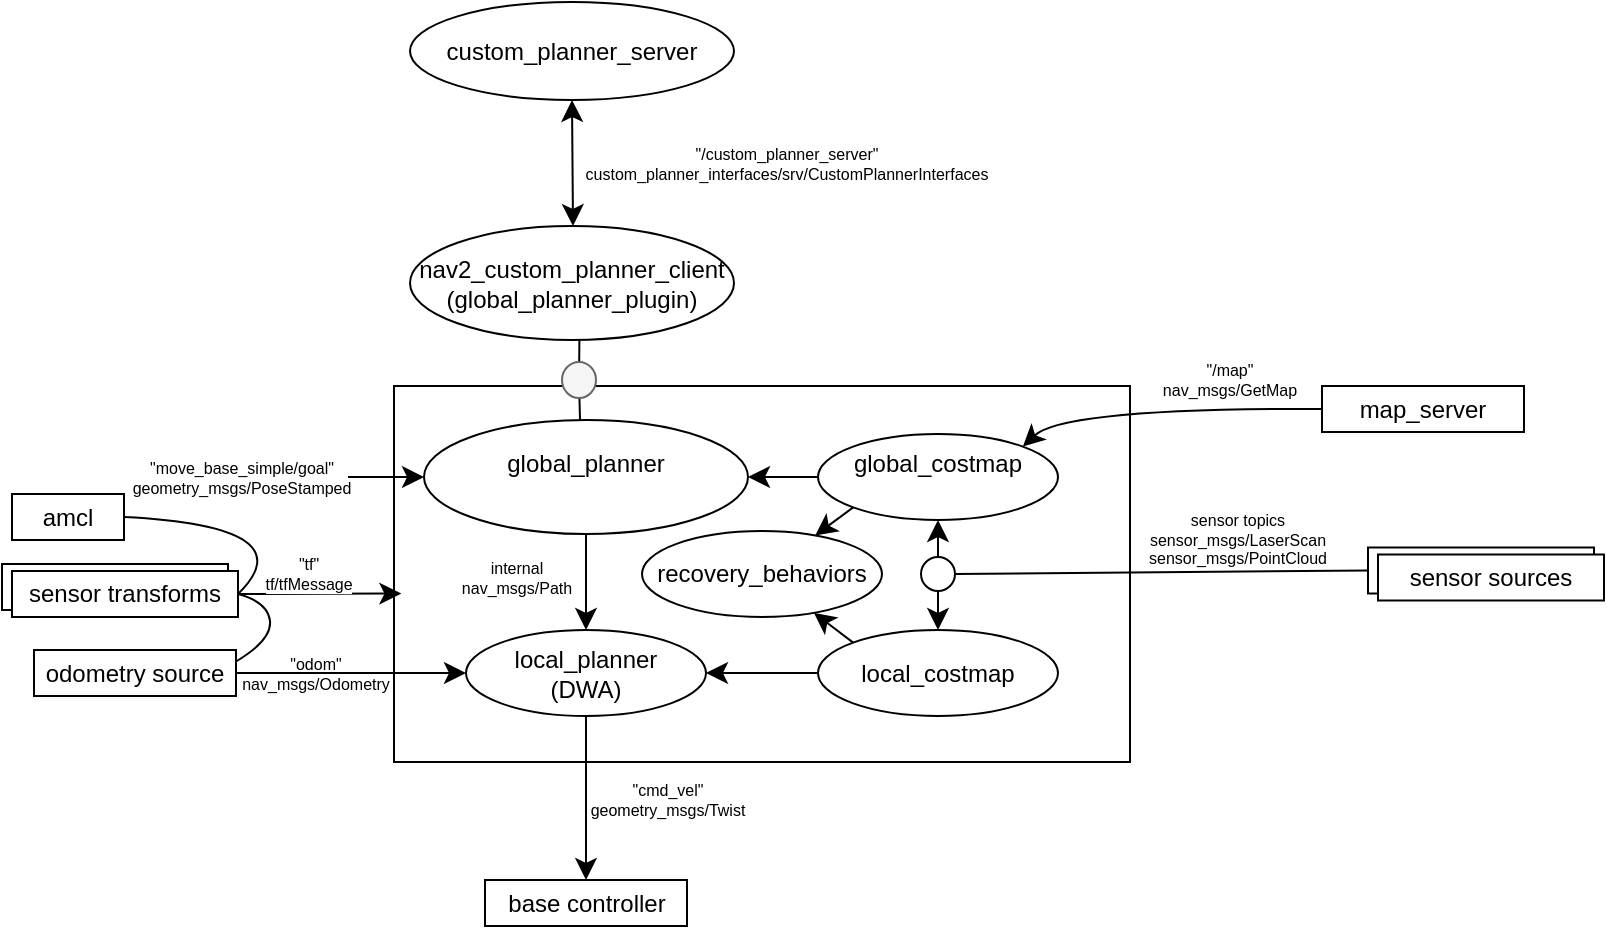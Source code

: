 <mxfile version="24.2.8" type="device">
  <diagram name="Page-1" id="h0oFKHPBlxJ2JizImdTO">
    <mxGraphModel dx="1192" dy="1583" grid="0" gridSize="10" guides="1" tooltips="1" connect="1" arrows="1" fold="1" page="0" pageScale="1" pageWidth="827" pageHeight="1169" math="0" shadow="0">
      <root>
        <mxCell id="0" />
        <mxCell id="1" parent="0" />
        <mxCell id="dBu7EsXMwN8Nj1eIq-Uy-84" value="" style="rounded=0;whiteSpace=wrap;html=1;" vertex="1" parent="1">
          <mxGeometry x="-338" y="110" width="113" height="23" as="geometry" />
        </mxCell>
        <mxCell id="dBu7EsXMwN8Nj1eIq-Uy-51" value="" style="rounded=0;whiteSpace=wrap;html=1;" vertex="1" parent="1">
          <mxGeometry x="-142" y="21" width="368" height="188" as="geometry" />
        </mxCell>
        <mxCell id="dBu7EsXMwN8Nj1eIq-Uy-67" style="edgeStyle=none;curved=1;rounded=0;orthogonalLoop=1;jettySize=auto;html=1;exitX=0.5;exitY=1;exitDx=0;exitDy=0;fontSize=12;startSize=8;endSize=8;" edge="1" parent="1" source="dBu7EsXMwN8Nj1eIq-Uy-52" target="dBu7EsXMwN8Nj1eIq-Uy-53">
          <mxGeometry relative="1" as="geometry" />
        </mxCell>
        <mxCell id="dBu7EsXMwN8Nj1eIq-Uy-52" value="&lt;div&gt;global_planner&lt;/div&gt;&lt;div&gt;&lt;br&gt;&lt;/div&gt;" style="ellipse;whiteSpace=wrap;html=1;" vertex="1" parent="1">
          <mxGeometry x="-127" y="38" width="162" height="57" as="geometry" />
        </mxCell>
        <mxCell id="dBu7EsXMwN8Nj1eIq-Uy-73" style="edgeStyle=none;curved=1;rounded=0;orthogonalLoop=1;jettySize=auto;html=1;exitX=0.5;exitY=1;exitDx=0;exitDy=0;fontSize=12;startSize=8;endSize=8;" edge="1" parent="1" source="dBu7EsXMwN8Nj1eIq-Uy-53" target="dBu7EsXMwN8Nj1eIq-Uy-72">
          <mxGeometry relative="1" as="geometry" />
        </mxCell>
        <mxCell id="dBu7EsXMwN8Nj1eIq-Uy-53" value="&lt;div&gt;local_planner&lt;/div&gt;&lt;div&gt;(DWA)&lt;br&gt;&lt;/div&gt;" style="ellipse;whiteSpace=wrap;html=1;" vertex="1" parent="1">
          <mxGeometry x="-106" y="143" width="120" height="43" as="geometry" />
        </mxCell>
        <mxCell id="dBu7EsXMwN8Nj1eIq-Uy-75" style="edgeStyle=none;curved=1;rounded=0;orthogonalLoop=1;jettySize=auto;html=1;exitX=0;exitY=0.5;exitDx=0;exitDy=0;fontSize=12;startSize=8;endSize=8;" edge="1" parent="1" source="dBu7EsXMwN8Nj1eIq-Uy-54" target="dBu7EsXMwN8Nj1eIq-Uy-53">
          <mxGeometry relative="1" as="geometry" />
        </mxCell>
        <mxCell id="dBu7EsXMwN8Nj1eIq-Uy-76" style="edgeStyle=none;curved=1;rounded=0;orthogonalLoop=1;jettySize=auto;html=1;exitX=0;exitY=0;exitDx=0;exitDy=0;fontSize=12;startSize=8;endSize=8;" edge="1" parent="1" source="dBu7EsXMwN8Nj1eIq-Uy-54" target="dBu7EsXMwN8Nj1eIq-Uy-55">
          <mxGeometry relative="1" as="geometry" />
        </mxCell>
        <mxCell id="dBu7EsXMwN8Nj1eIq-Uy-54" value="local_costmap" style="ellipse;whiteSpace=wrap;html=1;" vertex="1" parent="1">
          <mxGeometry x="70" y="143" width="120" height="43" as="geometry" />
        </mxCell>
        <mxCell id="dBu7EsXMwN8Nj1eIq-Uy-55" value="recovery_behaviors" style="ellipse;whiteSpace=wrap;html=1;" vertex="1" parent="1">
          <mxGeometry x="-18" y="93.5" width="120" height="43" as="geometry" />
        </mxCell>
        <mxCell id="dBu7EsXMwN8Nj1eIq-Uy-77" style="edgeStyle=none;curved=1;rounded=0;orthogonalLoop=1;jettySize=auto;html=1;exitX=0;exitY=1;exitDx=0;exitDy=0;fontSize=12;startSize=8;endSize=8;" edge="1" parent="1" source="dBu7EsXMwN8Nj1eIq-Uy-56" target="dBu7EsXMwN8Nj1eIq-Uy-55">
          <mxGeometry relative="1" as="geometry" />
        </mxCell>
        <mxCell id="dBu7EsXMwN8Nj1eIq-Uy-78" style="edgeStyle=none;curved=1;rounded=0;orthogonalLoop=1;jettySize=auto;html=1;exitX=0.5;exitY=1;exitDx=0;exitDy=0;fontSize=12;startSize=8;endSize=8;startArrow=none;startFill=0;" edge="1" parent="1" source="dBu7EsXMwN8Nj1eIq-Uy-91" target="dBu7EsXMwN8Nj1eIq-Uy-54">
          <mxGeometry relative="1" as="geometry" />
        </mxCell>
        <mxCell id="dBu7EsXMwN8Nj1eIq-Uy-82" style="edgeStyle=none;curved=1;rounded=0;orthogonalLoop=1;jettySize=auto;html=1;exitX=0;exitY=0.5;exitDx=0;exitDy=0;entryX=1;entryY=0.5;entryDx=0;entryDy=0;fontSize=12;startSize=8;endSize=8;" edge="1" parent="1" source="dBu7EsXMwN8Nj1eIq-Uy-56" target="dBu7EsXMwN8Nj1eIq-Uy-52">
          <mxGeometry relative="1" as="geometry" />
        </mxCell>
        <mxCell id="dBu7EsXMwN8Nj1eIq-Uy-56" value="&lt;div&gt;global_costmap&lt;/div&gt;&lt;div&gt;&lt;br&gt;&lt;/div&gt;" style="ellipse;whiteSpace=wrap;html=1;" vertex="1" parent="1">
          <mxGeometry x="70" y="45" width="120" height="43" as="geometry" />
        </mxCell>
        <mxCell id="dBu7EsXMwN8Nj1eIq-Uy-57" value="" style="endArrow=none;html=1;rounded=0;fontSize=12;startSize=8;endSize=8;curved=1;" edge="1" parent="1" source="dBu7EsXMwN8Nj1eIq-Uy-62">
          <mxGeometry width="50" height="50" relative="1" as="geometry">
            <mxPoint x="-49" y="38" as="sourcePoint" />
            <mxPoint x="-49" y="-30" as="targetPoint" />
          </mxGeometry>
        </mxCell>
        <mxCell id="dBu7EsXMwN8Nj1eIq-Uy-58" value="&lt;div&gt;nav2_custom_planner_client&lt;/div&gt;&lt;div&gt;(global_planner_plugin)&lt;br&gt;&lt;/div&gt;" style="ellipse;whiteSpace=wrap;html=1;" vertex="1" parent="1">
          <mxGeometry x="-134" y="-59" width="162" height="57" as="geometry" />
        </mxCell>
        <mxCell id="dBu7EsXMwN8Nj1eIq-Uy-59" value="" style="endArrow=classic;startArrow=classic;html=1;rounded=0;fontSize=12;startSize=8;endSize=8;curved=1;entryX=0.5;entryY=1;entryDx=0;entryDy=0;" edge="1" parent="1" target="dBu7EsXMwN8Nj1eIq-Uy-60">
          <mxGeometry width="50" height="50" relative="1" as="geometry">
            <mxPoint x="-52.5" y="-59" as="sourcePoint" />
            <mxPoint x="-55" y="-114" as="targetPoint" />
          </mxGeometry>
        </mxCell>
        <mxCell id="dBu7EsXMwN8Nj1eIq-Uy-60" value="custom_planner_server" style="ellipse;whiteSpace=wrap;html=1;" vertex="1" parent="1">
          <mxGeometry x="-134" y="-171" width="162" height="49" as="geometry" />
        </mxCell>
        <mxCell id="dBu7EsXMwN8Nj1eIq-Uy-61" value="&lt;div align=&quot;center&quot; style=&quot;line-height: 40%;&quot;&gt;&lt;font style=&quot;font-size: 8px;&quot;&gt;&quot;/custom_planner_server&quot;&lt;/font&gt;&lt;/div&gt;&lt;div align=&quot;center&quot; style=&quot;line-height: 40%;&quot;&gt;&lt;font style=&quot;font-size: 8px;&quot;&gt;custom_planner_interfaces/srv/CustomPlannerInterfaces&lt;br&gt;&lt;/font&gt;&lt;/div&gt;" style="text;html=1;align=center;verticalAlign=middle;whiteSpace=wrap;rounded=0;fontSize=16;" vertex="1" parent="1">
          <mxGeometry x="-50" y="-112" width="209" height="42" as="geometry" />
        </mxCell>
        <mxCell id="dBu7EsXMwN8Nj1eIq-Uy-63" value="" style="endArrow=none;html=1;rounded=0;fontSize=12;startSize=8;endSize=8;curved=1;" edge="1" parent="1" target="dBu7EsXMwN8Nj1eIq-Uy-62">
          <mxGeometry width="50" height="50" relative="1" as="geometry">
            <mxPoint x="-49" y="38" as="sourcePoint" />
            <mxPoint x="-49" y="-30" as="targetPoint" />
          </mxGeometry>
        </mxCell>
        <mxCell id="dBu7EsXMwN8Nj1eIq-Uy-62" value="" style="ellipse;whiteSpace=wrap;html=1;fillColor=#f5f5f5;strokeColor=#666666;fontColor=#333333;" vertex="1" parent="1">
          <mxGeometry x="-58" y="9" width="17" height="18" as="geometry" />
        </mxCell>
        <mxCell id="dBu7EsXMwN8Nj1eIq-Uy-66" style="edgeStyle=none;curved=1;rounded=0;orthogonalLoop=1;jettySize=auto;html=1;exitX=1;exitY=0.5;exitDx=0;exitDy=0;entryX=0;entryY=0.5;entryDx=0;entryDy=0;fontSize=12;startSize=8;endSize=8;" edge="1" parent="1" source="dBu7EsXMwN8Nj1eIq-Uy-65" target="dBu7EsXMwN8Nj1eIq-Uy-52">
          <mxGeometry relative="1" as="geometry" />
        </mxCell>
        <mxCell id="dBu7EsXMwN8Nj1eIq-Uy-65" value="&lt;div style=&quot;font-size: 8px;&quot;&gt;&lt;font style=&quot;font-size: 8px;&quot;&gt;&quot;move_base_simple/goal&quot;&lt;/font&gt;&lt;/div&gt;&lt;div style=&quot;font-size: 8px;&quot;&gt;&lt;font style=&quot;font-size: 8px;&quot;&gt;geometry_msgs/PoseStamped&lt;br&gt;&lt;/font&gt;&lt;/div&gt;" style="text;html=1;align=center;verticalAlign=middle;whiteSpace=wrap;rounded=0;fontSize=16;" vertex="1" parent="1">
          <mxGeometry x="-271" y="51.5" width="106" height="30" as="geometry" />
        </mxCell>
        <mxCell id="dBu7EsXMwN8Nj1eIq-Uy-68" value="&lt;div style=&quot;font-size: 8px;&quot;&gt;&lt;font style=&quot;font-size: 8px;&quot;&gt;internal&lt;/font&gt;&lt;/div&gt;&lt;div style=&quot;font-size: 8px;&quot;&gt;&lt;font style=&quot;font-size: 8px;&quot;&gt;nav_msgs/Path&lt;br&gt;&lt;/font&gt;&lt;/div&gt;" style="text;html=1;align=center;verticalAlign=middle;whiteSpace=wrap;rounded=0;fontSize=16;" vertex="1" parent="1">
          <mxGeometry x="-111" y="98" width="61" height="38" as="geometry" />
        </mxCell>
        <mxCell id="dBu7EsXMwN8Nj1eIq-Uy-70" style="edgeStyle=none;curved=1;rounded=0;orthogonalLoop=1;jettySize=auto;html=1;exitX=1;exitY=0.5;exitDx=0;exitDy=0;fontSize=12;startSize=8;endSize=8;" edge="1" parent="1" source="dBu7EsXMwN8Nj1eIq-Uy-69" target="dBu7EsXMwN8Nj1eIq-Uy-53">
          <mxGeometry relative="1" as="geometry" />
        </mxCell>
        <mxCell id="dBu7EsXMwN8Nj1eIq-Uy-69" value="odometry source" style="rounded=0;whiteSpace=wrap;html=1;" vertex="1" parent="1">
          <mxGeometry x="-322" y="153" width="101" height="23" as="geometry" />
        </mxCell>
        <mxCell id="dBu7EsXMwN8Nj1eIq-Uy-85" style="edgeStyle=none;curved=1;rounded=0;orthogonalLoop=1;jettySize=auto;html=1;exitX=1;exitY=0.25;exitDx=0;exitDy=0;fontSize=12;startSize=8;endSize=8;entryX=1;entryY=0.5;entryDx=0;entryDy=0;endArrow=none;endFill=0;" edge="1" parent="1" source="dBu7EsXMwN8Nj1eIq-Uy-69" target="dBu7EsXMwN8Nj1eIq-Uy-83">
          <mxGeometry relative="1" as="geometry">
            <mxPoint x="-180.833" y="126.5" as="targetPoint" />
            <Array as="points">
              <mxPoint x="-203" y="148" />
              <mxPoint x="-205" y="129" />
            </Array>
          </mxGeometry>
        </mxCell>
        <mxCell id="dBu7EsXMwN8Nj1eIq-Uy-71" value="&lt;div style=&quot;font-size: 8px;&quot;&gt;&lt;font style=&quot;font-size: 8px;&quot;&gt;&quot;odom&quot;&lt;/font&gt;&lt;/div&gt;&lt;div style=&quot;font-size: 8px;&quot;&gt;&lt;font style=&quot;font-size: 8px;&quot;&gt;nav_msgs/Odometry&lt;br&gt;&lt;/font&gt;&lt;/div&gt;" style="text;html=1;align=center;verticalAlign=middle;whiteSpace=wrap;rounded=0;fontSize=16;" vertex="1" parent="1">
          <mxGeometry x="-220" y="149.5" width="78" height="30" as="geometry" />
        </mxCell>
        <mxCell id="dBu7EsXMwN8Nj1eIq-Uy-72" value="base controller" style="rounded=0;whiteSpace=wrap;html=1;" vertex="1" parent="1">
          <mxGeometry x="-96.5" y="268" width="101" height="23" as="geometry" />
        </mxCell>
        <mxCell id="dBu7EsXMwN8Nj1eIq-Uy-74" value="&lt;div style=&quot;font-size: 8px;&quot;&gt;&lt;font style=&quot;font-size: 8px;&quot;&gt;&quot;cmd_vel&quot;&lt;/font&gt;&lt;/div&gt;&lt;div style=&quot;font-size: 8px;&quot;&gt;&lt;font style=&quot;font-size: 8px;&quot;&gt;geometry_msgs/Twist&lt;br&gt;&lt;/font&gt;&lt;/div&gt;" style="text;html=1;align=center;verticalAlign=middle;whiteSpace=wrap;rounded=0;fontSize=16;" vertex="1" parent="1">
          <mxGeometry x="-50" y="209" width="90" height="38" as="geometry" />
        </mxCell>
        <mxCell id="dBu7EsXMwN8Nj1eIq-Uy-80" style="edgeStyle=none;curved=1;rounded=0;orthogonalLoop=1;jettySize=auto;html=1;exitX=0;exitY=0.5;exitDx=0;exitDy=0;entryX=1;entryY=0;entryDx=0;entryDy=0;fontSize=12;startSize=8;endSize=8;" edge="1" parent="1" source="dBu7EsXMwN8Nj1eIq-Uy-79" target="dBu7EsXMwN8Nj1eIq-Uy-56">
          <mxGeometry relative="1" as="geometry">
            <Array as="points">
              <mxPoint x="193" y="32" />
            </Array>
          </mxGeometry>
        </mxCell>
        <mxCell id="dBu7EsXMwN8Nj1eIq-Uy-79" value="map_server" style="rounded=0;whiteSpace=wrap;html=1;" vertex="1" parent="1">
          <mxGeometry x="322" y="21" width="101" height="23" as="geometry" />
        </mxCell>
        <mxCell id="dBu7EsXMwN8Nj1eIq-Uy-81" value="&lt;div style=&quot;font-size: 8px;&quot;&gt;&lt;font style=&quot;font-size: 8px;&quot;&gt;&quot;/map&quot;&lt;/font&gt;&lt;/div&gt;&lt;div style=&quot;font-size: 8px;&quot;&gt;&lt;font style=&quot;font-size: 8px;&quot;&gt;nav_msgs/GetMap&lt;br&gt;&lt;/font&gt;&lt;/div&gt;" style="text;html=1;align=center;verticalAlign=middle;whiteSpace=wrap;rounded=0;fontSize=16;" vertex="1" parent="1">
          <mxGeometry x="238" y="1.5" width="76" height="33" as="geometry" />
        </mxCell>
        <mxCell id="dBu7EsXMwN8Nj1eIq-Uy-88" style="edgeStyle=none;curved=1;rounded=0;orthogonalLoop=1;jettySize=auto;html=1;exitX=1;exitY=0.5;exitDx=0;exitDy=0;entryX=1;entryY=0.5;entryDx=0;entryDy=0;fontSize=12;startSize=8;endSize=8;endArrow=none;endFill=0;" edge="1" parent="1" source="dBu7EsXMwN8Nj1eIq-Uy-83" target="dBu7EsXMwN8Nj1eIq-Uy-86">
          <mxGeometry relative="1" as="geometry">
            <Array as="points">
              <mxPoint x="-185" y="91" />
            </Array>
          </mxGeometry>
        </mxCell>
        <mxCell id="dBu7EsXMwN8Nj1eIq-Uy-83" value="sensor transforms" style="rounded=0;whiteSpace=wrap;html=1;" vertex="1" parent="1">
          <mxGeometry x="-333" y="113.5" width="113" height="23" as="geometry" />
        </mxCell>
        <mxCell id="dBu7EsXMwN8Nj1eIq-Uy-86" value="&lt;div&gt;amcl&lt;/div&gt;" style="rounded=0;whiteSpace=wrap;html=1;" vertex="1" parent="1">
          <mxGeometry x="-333" y="75" width="56" height="23" as="geometry" />
        </mxCell>
        <mxCell id="dBu7EsXMwN8Nj1eIq-Uy-89" style="edgeStyle=none;curved=1;rounded=0;orthogonalLoop=1;jettySize=auto;html=1;exitX=1;exitY=0.5;exitDx=0;exitDy=0;entryX=0.01;entryY=0.552;entryDx=0;entryDy=0;entryPerimeter=0;fontSize=12;startSize=8;endSize=8;" edge="1" parent="1" source="dBu7EsXMwN8Nj1eIq-Uy-83" target="dBu7EsXMwN8Nj1eIq-Uy-51">
          <mxGeometry relative="1" as="geometry" />
        </mxCell>
        <mxCell id="dBu7EsXMwN8Nj1eIq-Uy-90" value="&lt;div style=&quot;font-size: 8px;&quot;&gt;&lt;font style=&quot;font-size: 8px;&quot;&gt;&quot;tf&quot;&lt;/font&gt;&lt;/div&gt;&lt;div style=&quot;font-size: 8px;&quot;&gt;&lt;font style=&quot;font-size: 8px;&quot;&gt;tf/tfMessage&lt;br&gt;&lt;/font&gt;&lt;/div&gt;" style="edgeLabel;html=1;align=center;verticalAlign=middle;resizable=0;points=[];fontSize=12;" vertex="1" connectable="0" parent="dBu7EsXMwN8Nj1eIq-Uy-89">
          <mxGeometry x="0.02" y="1" relative="1" as="geometry">
            <mxPoint x="-7" y="-9" as="offset" />
          </mxGeometry>
        </mxCell>
        <mxCell id="dBu7EsXMwN8Nj1eIq-Uy-92" value="" style="edgeStyle=none;curved=1;rounded=0;orthogonalLoop=1;jettySize=auto;html=1;exitX=0.5;exitY=1;exitDx=0;exitDy=0;fontSize=12;startSize=8;endSize=8;startArrow=classic;startFill=1;endArrow=none;endFill=0;" edge="1" parent="1" source="dBu7EsXMwN8Nj1eIq-Uy-56" target="dBu7EsXMwN8Nj1eIq-Uy-91">
          <mxGeometry relative="1" as="geometry">
            <mxPoint x="130" y="88" as="sourcePoint" />
            <mxPoint x="130" y="143" as="targetPoint" />
          </mxGeometry>
        </mxCell>
        <mxCell id="dBu7EsXMwN8Nj1eIq-Uy-91" value="" style="ellipse;whiteSpace=wrap;html=1;aspect=fixed;" vertex="1" parent="1">
          <mxGeometry x="121.5" y="106.5" width="17" height="17" as="geometry" />
        </mxCell>
        <mxCell id="dBu7EsXMwN8Nj1eIq-Uy-96" style="edgeStyle=none;curved=1;rounded=0;orthogonalLoop=1;jettySize=auto;html=1;exitX=0;exitY=0.5;exitDx=0;exitDy=0;entryX=1;entryY=0.5;entryDx=0;entryDy=0;fontSize=12;startSize=8;endSize=8;endArrow=none;endFill=0;" edge="1" parent="1" source="dBu7EsXMwN8Nj1eIq-Uy-94" target="dBu7EsXMwN8Nj1eIq-Uy-91">
          <mxGeometry relative="1" as="geometry" />
        </mxCell>
        <mxCell id="dBu7EsXMwN8Nj1eIq-Uy-94" value="" style="rounded=0;whiteSpace=wrap;html=1;" vertex="1" parent="1">
          <mxGeometry x="345" y="101.75" width="113" height="23" as="geometry" />
        </mxCell>
        <mxCell id="dBu7EsXMwN8Nj1eIq-Uy-95" value="sensor sources" style="rounded=0;whiteSpace=wrap;html=1;" vertex="1" parent="1">
          <mxGeometry x="350" y="105.25" width="113" height="23" as="geometry" />
        </mxCell>
        <mxCell id="dBu7EsXMwN8Nj1eIq-Uy-97" value="&lt;div style=&quot;font-size: 8px;&quot;&gt;&lt;font style=&quot;font-size: 8px;&quot;&gt;sensor topics&lt;/font&gt;&lt;/div&gt;&lt;div style=&quot;font-size: 8px;&quot;&gt;&lt;font style=&quot;font-size: 8px;&quot;&gt;sensor_msgs/LaserScan&lt;/font&gt;&lt;/div&gt;&lt;div style=&quot;font-size: 8px;&quot;&gt;&lt;font style=&quot;font-size: 8px;&quot;&gt;sensor_msgs/PointCloud&lt;br&gt;&lt;/font&gt;&lt;/div&gt;" style="text;html=1;align=center;verticalAlign=middle;whiteSpace=wrap;rounded=0;fontSize=16;" vertex="1" parent="1">
          <mxGeometry x="221" y="81.5" width="118" height="33" as="geometry" />
        </mxCell>
      </root>
    </mxGraphModel>
  </diagram>
</mxfile>
